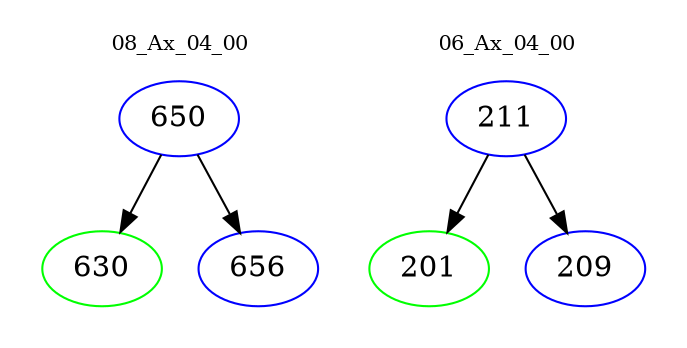 digraph{
subgraph cluster_0 {
color = white
label = "08_Ax_04_00";
fontsize=10;
T0_650 [label="650", color="blue"]
T0_650 -> T0_630 [color="black"]
T0_630 [label="630", color="green"]
T0_650 -> T0_656 [color="black"]
T0_656 [label="656", color="blue"]
}
subgraph cluster_1 {
color = white
label = "06_Ax_04_00";
fontsize=10;
T1_211 [label="211", color="blue"]
T1_211 -> T1_201 [color="black"]
T1_201 [label="201", color="green"]
T1_211 -> T1_209 [color="black"]
T1_209 [label="209", color="blue"]
}
}
